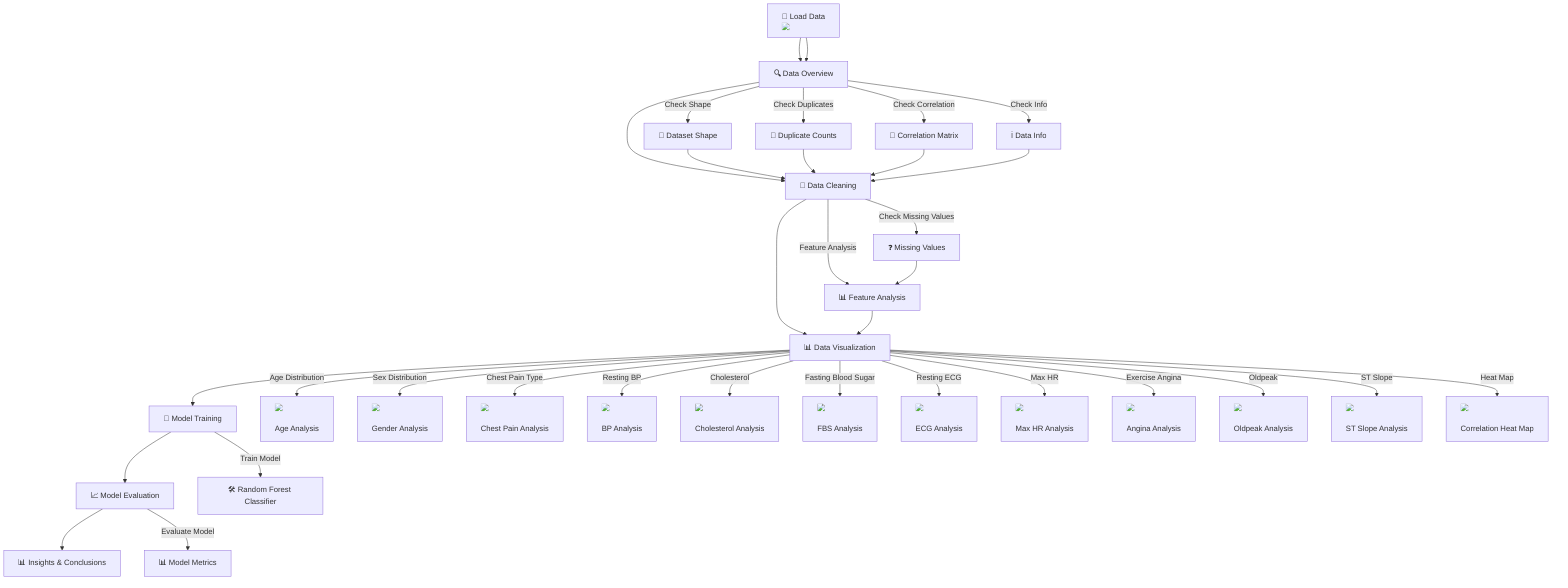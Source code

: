 flowchart TD
    A["📂 Load Data <img src='icons/file.svg' />"] --> B["🔍 Data Overview"]
    B --> C["🧹 Data Cleaning"]
    C --> D["📊 Data Visualization"]
    D --> E["🧠 Model Training"]
    E --> F["📈 Model Evaluation"]
    F --> G["📊 Insights & Conclusions"]
    
    A --> B
    B -->|Check Shape| H["📏 Dataset Shape"]
    B -->|Check Duplicates| I["🔎 Duplicate Counts"]
    B -->|Check Correlation| J["🔗 Correlation Matrix"]
    B -->|Check Info| K["ℹ️ Data Info"]
    H --> C
    I --> C
    J --> C
    K --> C
    
    C -->|Check Missing Values| L["❓ Missing Values"]
    C -->|Feature Analysis| M["📊 Feature Analysis"]
    L --> M
    M --> D
    
    D -->|Age Distribution| N["<img src='dummy_plots/hist_template.svg' /> <br/> Age Analysis"]
    D -->|Sex Distribution| O["<img src='dummy_plots/pie_template.svg' /> <br/> Gender Analysis"]
    D -->|Chest Pain Type| P["<img src='dummy_plots/boxplot_template.svg' /> <br/> Chest Pain Analysis"]
    D -->|Resting BP| Q["<img src='dummy_plots/hist_template.svg' /> <br/> BP Analysis"]
    D -->|Cholesterol| R["<img src='dummy_plots/hist_template.svg' /> <br/> Cholesterol Analysis"]
    D -->|Fasting Blood Sugar| S["<img src='dummy_plots/boxplot_template.svg' /> <br/> FBS Analysis"]
    D -->|Resting ECG| T["<img src='dummy_plots/boxplot_template.svg' /> <br/> ECG Analysis"]
    D -->|Max HR| U["<img src='dummy_plots/hist_template.svg' /> <br/> Max HR Analysis"]
    D -->|Exercise Angina| V["<img src='dummy_plots/boxplot_template.svg' /> <br/> Angina Analysis"]
    D -->|Oldpeak| W["<img src='dummy_plots/hist_template.svg' /> <br/> Oldpeak Analysis"]
    D -->|ST Slope| X["<img src='dummy_plots/boxplot_template.svg' /> <br/> ST Slope Analysis"]
    D -->|Heat Map| Y["<img src='dummy_plots/heatmap_template.svg' /> <br/> Correlation Heat Map"]

    E -->|Train Model| Z["🛠️ Random Forest Classifier"]
    F -->|Evaluate Model| AA["📊 Model Metrics"]